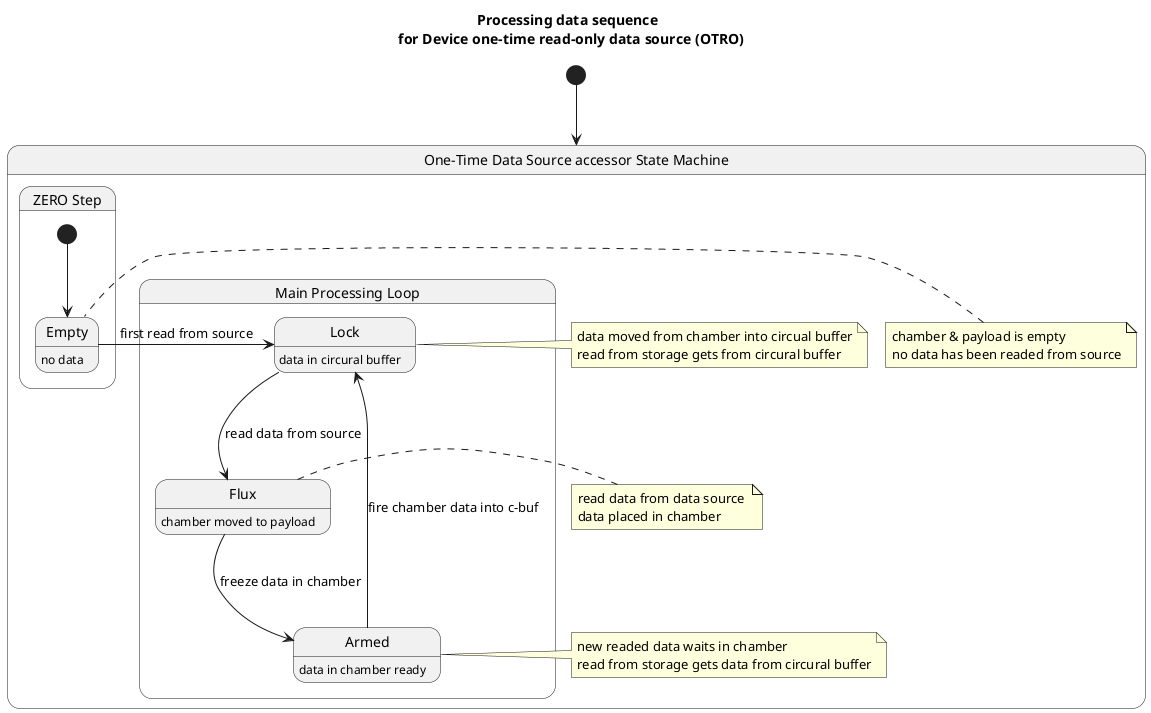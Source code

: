 @startuml

title Processing data sequence \n for Device one-time read-only data source (OTRO)
[*] --> Storage

state Storage as "One-Time Data Source accessor State Machine" {

  state ZeroStep as "ZERO Step" {
    [*] --> Empty
    state Empty : no data
  }

  state MainLoop as "Main Processing Loop" {
    state Armed : data in chamber ready
    state Flux : chamber moved to payload
    state Lock : data in circural buffer 
    Flux ---> Armed : freeze data in chamber
    Armed ---> Lock : fire chamber data into c-buf
    Lock ---> Flux : read data from source
  }

  Empty -> Lock : first read from source

  note right of Flux
  read data from data source 
  data placed in chamber
  end note
  
  note right of Armed
  new readed data waits in chamber
  read from storage gets data from circural buffer
  end note
  
  note right of Lock
  data moved from chamber into circual buffer
  read from storage gets from circural buffer
  end note

  note left of Empty
  chamber & payload is empty 
  no data has been readed from source
  end note

  }

@enduml